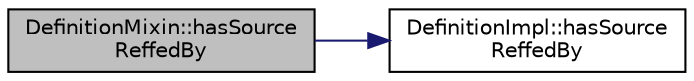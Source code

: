 digraph "DefinitionMixin::hasSourceReffedBy"
{
 // LATEX_PDF_SIZE
  edge [fontname="Helvetica",fontsize="10",labelfontname="Helvetica",labelfontsize="10"];
  node [fontname="Helvetica",fontsize="10",shape=record];
  rankdir="LR";
  Node1 [label="DefinitionMixin::hasSource\lReffedBy",height=0.2,width=0.4,color="black", fillcolor="grey75", style="filled", fontcolor="black",tooltip=" "];
  Node1 -> Node2 [color="midnightblue",fontsize="10",style="solid",fontname="Helvetica"];
  Node2 [label="DefinitionImpl::hasSource\lReffedBy",height=0.2,width=0.4,color="black", fillcolor="white", style="filled",URL="$classDefinitionImpl.html#a4fab4f1e9544c5f70125836014b5820d",tooltip=" "];
}
